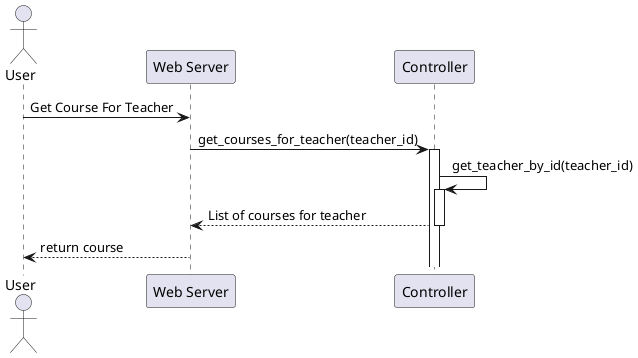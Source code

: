 @startuml
actor User

participant "Web Server" as Server
participant Controller

User -> Server: Get Course For Teacher
Server -> Controller: get_courses_for_teacher(teacher_id)
activate Controller
Controller -> Controller: get_teacher_by_id(teacher_id)
activate Controller
Controller --> Server: List of courses for teacher
deactivate Controller

Server --> User: return course

@enduml